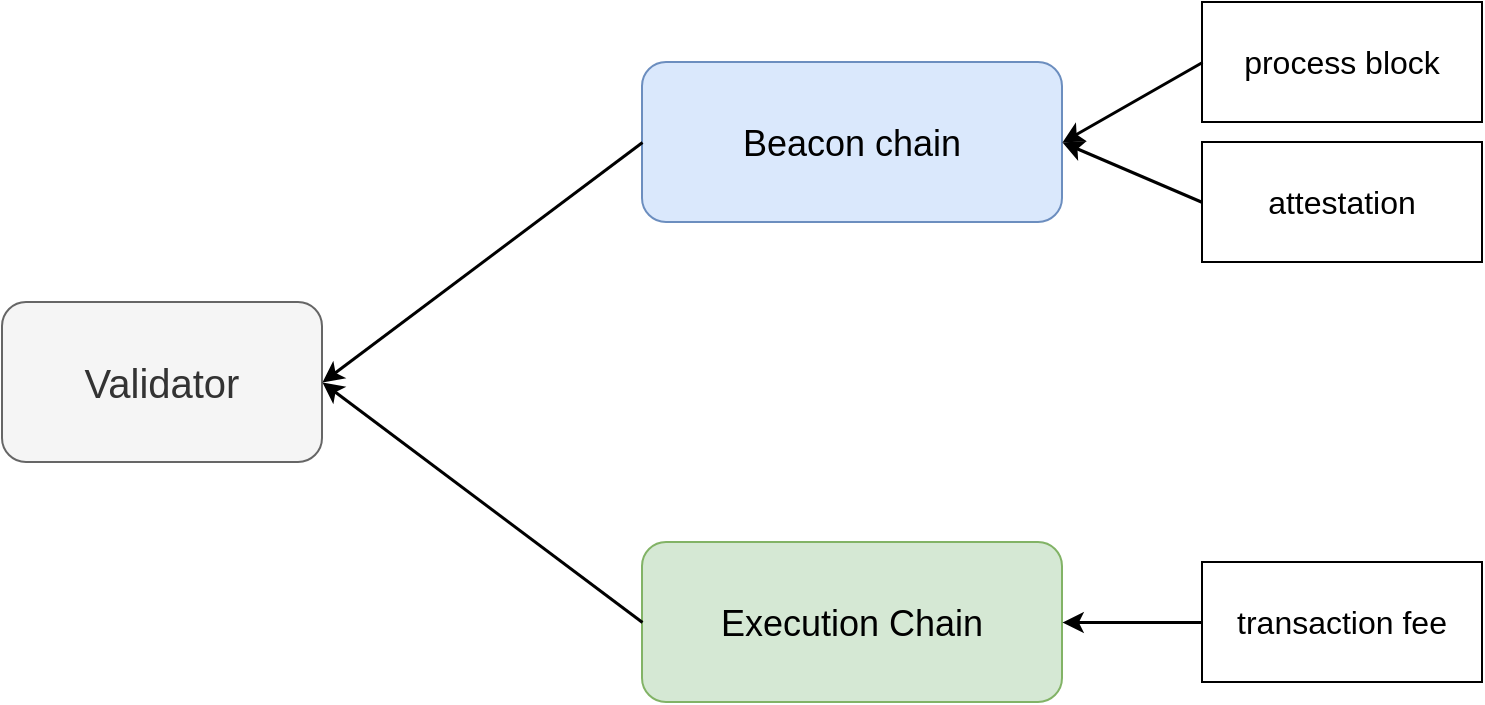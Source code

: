 <mxfile version="20.2.8" type="github">
  <diagram id="NdNx2JGu053G-j5TP742" name="Page-1">
    <mxGraphModel dx="1868" dy="659" grid="1" gridSize="10" guides="1" tooltips="1" connect="1" arrows="1" fold="1" page="1" pageScale="1" pageWidth="850" pageHeight="1100" math="0" shadow="0">
      <root>
        <mxCell id="0" />
        <mxCell id="1" parent="0" />
        <mxCell id="IfoGUkVT0MuTuoycNDT3-1" value="&lt;font style=&quot;font-size: 20px;&quot;&gt;Validator&lt;/font&gt;" style="rounded=1;whiteSpace=wrap;html=1;fillColor=#f5f5f5;fontColor=#333333;strokeColor=#666666;" vertex="1" parent="1">
          <mxGeometry x="-80" y="280" width="160" height="80" as="geometry" />
        </mxCell>
        <mxCell id="IfoGUkVT0MuTuoycNDT3-4" value="&lt;font style=&quot;font-size: 18px;&quot;&gt;Execution Chain&lt;/font&gt;" style="rounded=1;whiteSpace=wrap;html=1;fontSize=20;fillColor=#d5e8d4;strokeColor=#82b366;" vertex="1" parent="1">
          <mxGeometry x="240" y="400" width="210" height="80" as="geometry" />
        </mxCell>
        <mxCell id="IfoGUkVT0MuTuoycNDT3-5" value="&lt;font style=&quot;font-size: 18px;&quot;&gt;Beacon chain&lt;/font&gt;" style="rounded=1;whiteSpace=wrap;html=1;fontSize=20;fillColor=#dae8fc;strokeColor=#6c8ebf;" vertex="1" parent="1">
          <mxGeometry x="240" y="160" width="210" height="80" as="geometry" />
        </mxCell>
        <mxCell id="IfoGUkVT0MuTuoycNDT3-6" value="" style="endArrow=classic;html=1;rounded=0;fontSize=18;strokeWidth=1.5;exitX=0;exitY=0.5;exitDx=0;exitDy=0;entryX=1;entryY=0.5;entryDx=0;entryDy=0;" edge="1" parent="1" source="IfoGUkVT0MuTuoycNDT3-5" target="IfoGUkVT0MuTuoycNDT3-1">
          <mxGeometry width="50" height="50" relative="1" as="geometry">
            <mxPoint x="400" y="360" as="sourcePoint" />
            <mxPoint x="450" y="310" as="targetPoint" />
          </mxGeometry>
        </mxCell>
        <mxCell id="IfoGUkVT0MuTuoycNDT3-7" value="" style="endArrow=classic;html=1;rounded=0;fontSize=18;strokeWidth=1.5;exitX=0;exitY=0.5;exitDx=0;exitDy=0;entryX=1;entryY=0.5;entryDx=0;entryDy=0;" edge="1" parent="1" source="IfoGUkVT0MuTuoycNDT3-4" target="IfoGUkVT0MuTuoycNDT3-1">
          <mxGeometry width="50" height="50" relative="1" as="geometry">
            <mxPoint x="250" y="210" as="sourcePoint" />
            <mxPoint x="170" y="330" as="targetPoint" />
          </mxGeometry>
        </mxCell>
        <mxCell id="IfoGUkVT0MuTuoycNDT3-8" value="&lt;font style=&quot;font-size: 16px;&quot;&gt;process block&lt;/font&gt;" style="rounded=0;whiteSpace=wrap;html=1;fontSize=18;" vertex="1" parent="1">
          <mxGeometry x="520" y="130" width="140" height="60" as="geometry" />
        </mxCell>
        <mxCell id="IfoGUkVT0MuTuoycNDT3-10" value="&lt;font style=&quot;font-size: 16px;&quot;&gt;attestation&lt;/font&gt;" style="rounded=0;whiteSpace=wrap;html=1;fontSize=18;" vertex="1" parent="1">
          <mxGeometry x="520" y="200" width="140" height="60" as="geometry" />
        </mxCell>
        <mxCell id="IfoGUkVT0MuTuoycNDT3-11" value="" style="endArrow=classic;html=1;rounded=0;fontSize=18;strokeWidth=1.5;exitX=0;exitY=0.5;exitDx=0;exitDy=0;entryX=1;entryY=0.5;entryDx=0;entryDy=0;" edge="1" parent="1" source="IfoGUkVT0MuTuoycNDT3-8" target="IfoGUkVT0MuTuoycNDT3-5">
          <mxGeometry width="50" height="50" relative="1" as="geometry">
            <mxPoint x="250" y="210" as="sourcePoint" />
            <mxPoint x="90" y="330" as="targetPoint" />
          </mxGeometry>
        </mxCell>
        <mxCell id="IfoGUkVT0MuTuoycNDT3-12" value="" style="endArrow=classic;html=1;rounded=0;fontSize=18;strokeWidth=1.5;exitX=0;exitY=0.5;exitDx=0;exitDy=0;entryX=1;entryY=0.5;entryDx=0;entryDy=0;" edge="1" parent="1" source="IfoGUkVT0MuTuoycNDT3-10" target="IfoGUkVT0MuTuoycNDT3-5">
          <mxGeometry width="50" height="50" relative="1" as="geometry">
            <mxPoint x="520" y="160" as="sourcePoint" />
            <mxPoint x="460" y="210" as="targetPoint" />
          </mxGeometry>
        </mxCell>
        <mxCell id="IfoGUkVT0MuTuoycNDT3-13" value="&lt;span style=&quot;font-size: 16px;&quot;&gt;transaction fee&lt;/span&gt;" style="rounded=0;whiteSpace=wrap;html=1;fontSize=18;" vertex="1" parent="1">
          <mxGeometry x="520" y="410" width="140" height="60" as="geometry" />
        </mxCell>
        <mxCell id="IfoGUkVT0MuTuoycNDT3-14" value="" style="endArrow=classic;html=1;rounded=0;fontSize=18;strokeWidth=1.5;exitX=0;exitY=0.5;exitDx=0;exitDy=0;entryX=1;entryY=0.5;entryDx=0;entryDy=0;" edge="1" parent="1" source="IfoGUkVT0MuTuoycNDT3-13" target="IfoGUkVT0MuTuoycNDT3-4">
          <mxGeometry width="50" height="50" relative="1" as="geometry">
            <mxPoint x="530" y="240" as="sourcePoint" />
            <mxPoint x="460" y="210" as="targetPoint" />
          </mxGeometry>
        </mxCell>
      </root>
    </mxGraphModel>
  </diagram>
</mxfile>
